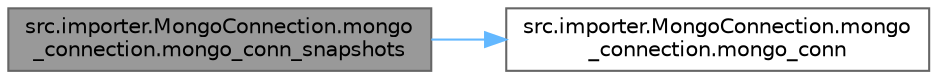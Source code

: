 digraph "src.importer.MongoConnection.mongo_connection.mongo_conn_snapshots"
{
 // LATEX_PDF_SIZE
  bgcolor="transparent";
  edge [fontname=Helvetica,fontsize=10,labelfontname=Helvetica,labelfontsize=10];
  node [fontname=Helvetica,fontsize=10,shape=box,height=0.2,width=0.4];
  rankdir="LR";
  Node1 [id="Node000001",label="src.importer.MongoConnection.mongo\l_connection.mongo_conn_snapshots",height=0.2,width=0.4,color="gray40", fillcolor="grey60", style="filled", fontcolor="black",tooltip=" "];
  Node1 -> Node2 [id="edge1_Node000001_Node000002",color="steelblue1",style="solid",tooltip=" "];
  Node2 [id="Node000002",label="src.importer.MongoConnection.mongo\l_connection.mongo_conn",height=0.2,width=0.4,color="grey40", fillcolor="white", style="filled",URL="$classsrc_1_1importer_1_1_mongo_connection_1_1mongo__connection.html#ada8a9a3e169718e9dc1b3bb51fba6bd8",tooltip=" "];
}

